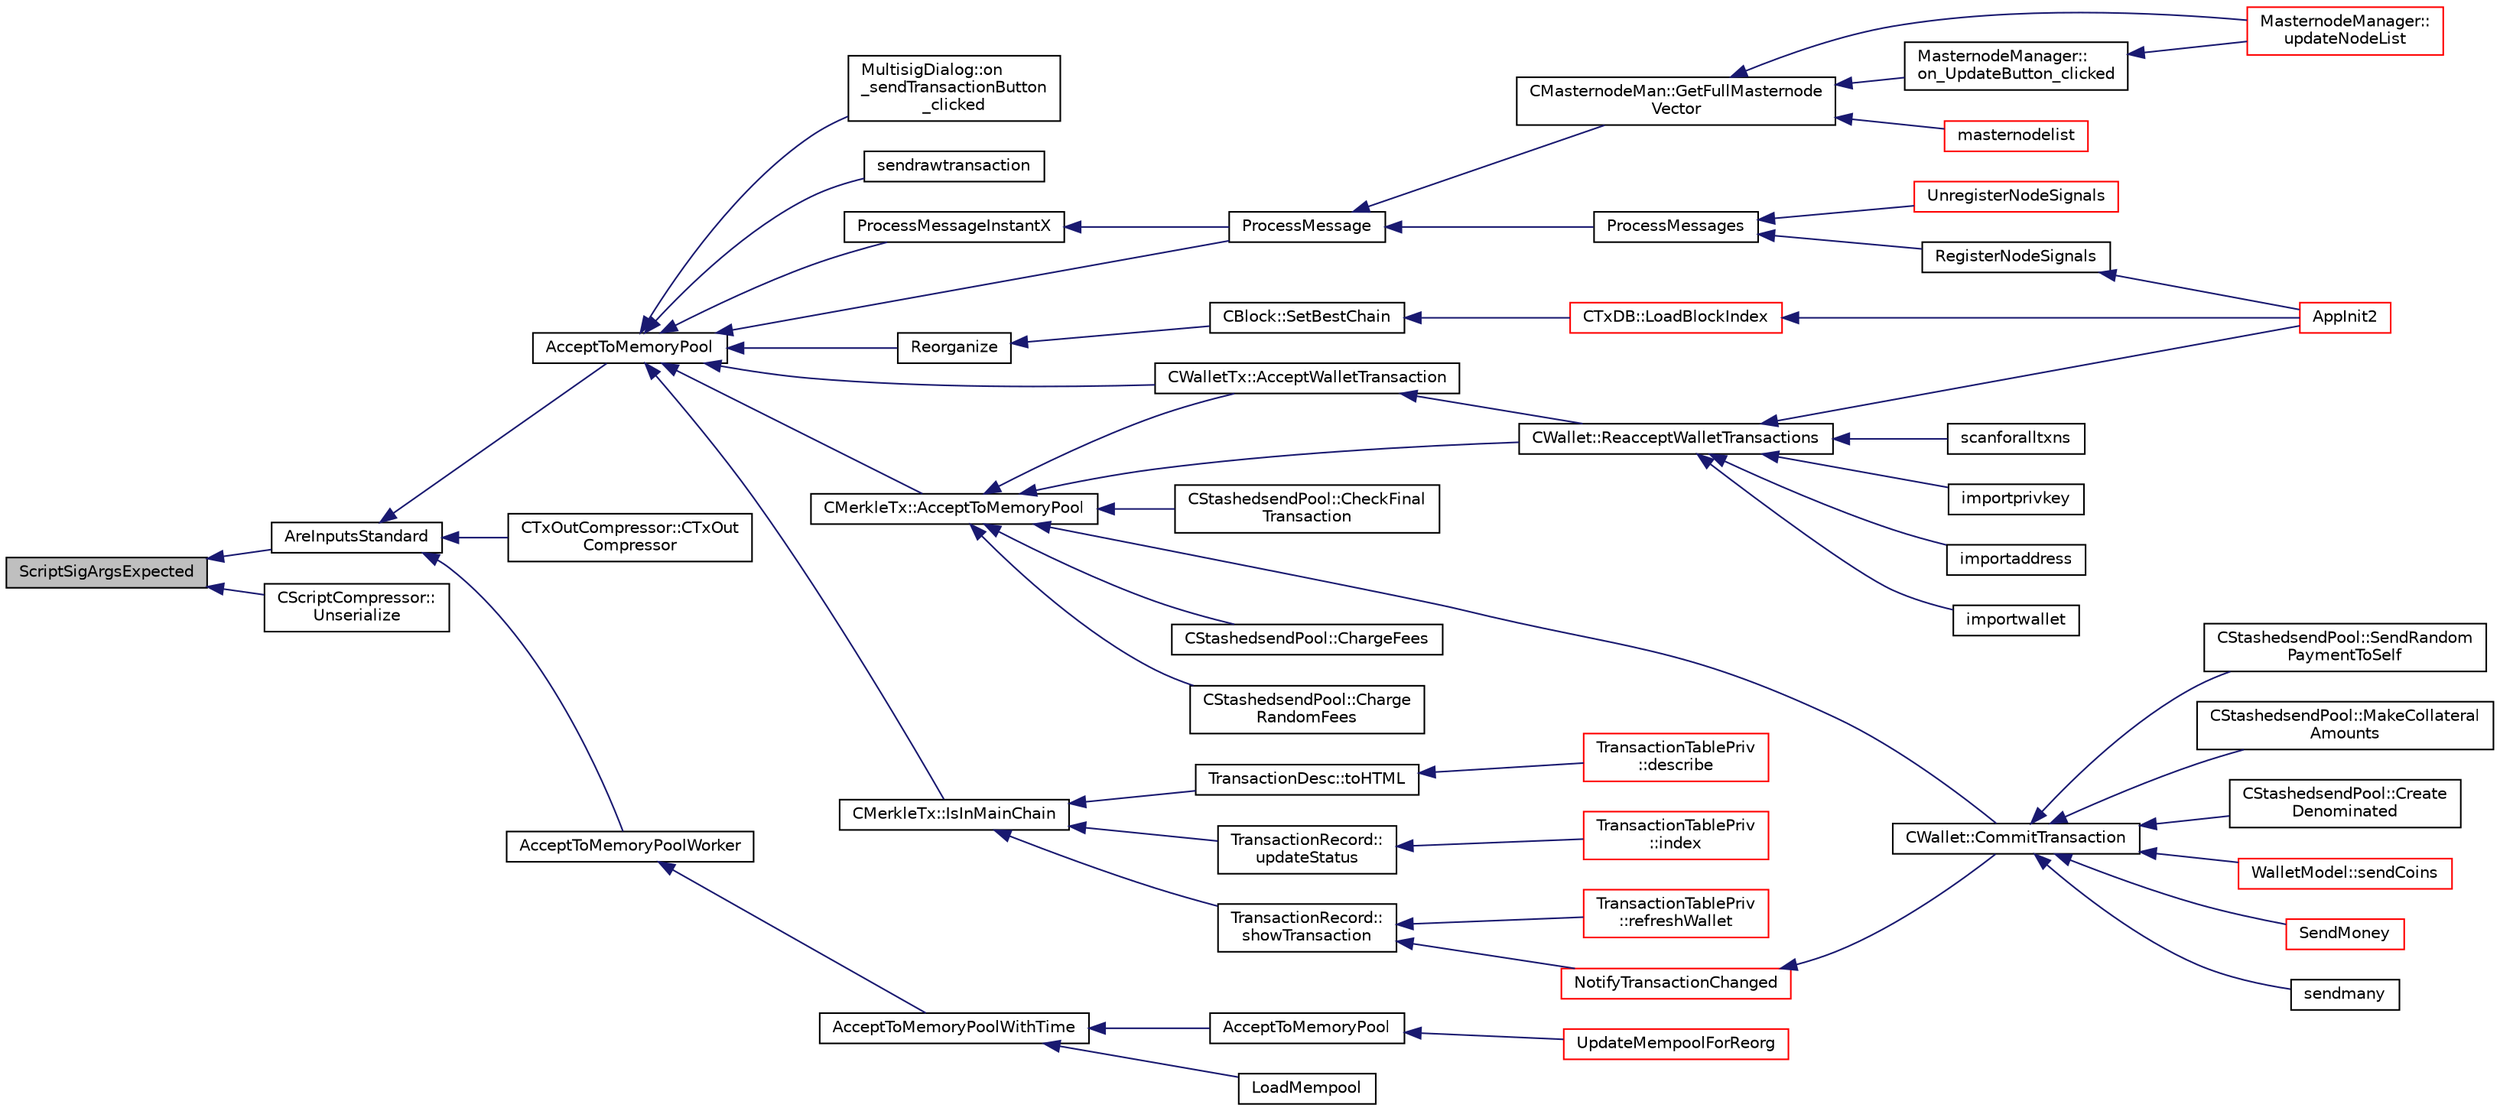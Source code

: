 digraph "ScriptSigArgsExpected"
{
  edge [fontname="Helvetica",fontsize="10",labelfontname="Helvetica",labelfontsize="10"];
  node [fontname="Helvetica",fontsize="10",shape=record];
  rankdir="LR";
  Node3069 [label="ScriptSigArgsExpected",height=0.2,width=0.4,color="black", fillcolor="grey75", style="filled", fontcolor="black"];
  Node3069 -> Node3070 [dir="back",color="midnightblue",fontsize="10",style="solid",fontname="Helvetica"];
  Node3070 [label="AreInputsStandard",height=0.2,width=0.4,color="black", fillcolor="white", style="filled",URL="$d4/dbf/main_8h.html#a29901e539b487e09c90ff90c7560bd9d",tooltip="Check for standard transaction types. "];
  Node3070 -> Node3071 [dir="back",color="midnightblue",fontsize="10",style="solid",fontname="Helvetica"];
  Node3071 [label="AcceptToMemoryPool",height=0.2,width=0.4,color="black", fillcolor="white", style="filled",URL="$d4/dbf/main_8h.html#addea0e425b693b4c1be712c3ead94568",tooltip="(try to) add transaction to memory pool "];
  Node3071 -> Node3072 [dir="back",color="midnightblue",fontsize="10",style="solid",fontname="Helvetica"];
  Node3072 [label="ProcessMessageInstantX",height=0.2,width=0.4,color="black", fillcolor="white", style="filled",URL="$d6/d5f/instantx_8h.html#aa516cb499ead2691d8ab216a499db5d0"];
  Node3072 -> Node3073 [dir="back",color="midnightblue",fontsize="10",style="solid",fontname="Helvetica"];
  Node3073 [label="ProcessMessage",height=0.2,width=0.4,color="black", fillcolor="white", style="filled",URL="$df/d0a/main_8cpp.html#a8ba92b1a4bce3c835e887a9073d17d8e"];
  Node3073 -> Node3074 [dir="back",color="midnightblue",fontsize="10",style="solid",fontname="Helvetica"];
  Node3074 [label="ProcessMessages",height=0.2,width=0.4,color="black", fillcolor="white", style="filled",URL="$d4/dbf/main_8h.html#a196f9318f02448b85b28d612698934fd"];
  Node3074 -> Node3075 [dir="back",color="midnightblue",fontsize="10",style="solid",fontname="Helvetica"];
  Node3075 [label="RegisterNodeSignals",height=0.2,width=0.4,color="black", fillcolor="white", style="filled",URL="$d4/dbf/main_8h.html#ab02615ff65f91d69f8d786ec900baa8a",tooltip="Register with a network node to receive its signals. "];
  Node3075 -> Node3076 [dir="back",color="midnightblue",fontsize="10",style="solid",fontname="Helvetica"];
  Node3076 [label="AppInit2",height=0.2,width=0.4,color="red", fillcolor="white", style="filled",URL="$d8/dc0/init_8h.html#a1a4c1bfbf6ba1db77e988b89b9cadfd3",tooltip="Initialize ion. "];
  Node3074 -> Node3080 [dir="back",color="midnightblue",fontsize="10",style="solid",fontname="Helvetica"];
  Node3080 [label="UnregisterNodeSignals",height=0.2,width=0.4,color="red", fillcolor="white", style="filled",URL="$d4/dbf/main_8h.html#a3ef0cc6e9d9d6435ee2a5569244d6ebd",tooltip="Unregister a network node. "];
  Node3073 -> Node3082 [dir="back",color="midnightblue",fontsize="10",style="solid",fontname="Helvetica"];
  Node3082 [label="CMasternodeMan::GetFullMasternode\lVector",height=0.2,width=0.4,color="black", fillcolor="white", style="filled",URL="$dc/d6b/class_c_masternode_man.html#ab39e213a7601e1bef2eba1d5d63206f5"];
  Node3082 -> Node3083 [dir="back",color="midnightblue",fontsize="10",style="solid",fontname="Helvetica"];
  Node3083 [label="MasternodeManager::\lupdateNodeList",height=0.2,width=0.4,color="red", fillcolor="white", style="filled",URL="$d9/d70/class_masternode_manager.html#a5485a8bd6ccf673027165cc1207dfae9"];
  Node3082 -> Node3085 [dir="back",color="midnightblue",fontsize="10",style="solid",fontname="Helvetica"];
  Node3085 [label="MasternodeManager::\lon_UpdateButton_clicked",height=0.2,width=0.4,color="black", fillcolor="white", style="filled",URL="$d9/d70/class_masternode_manager.html#ae8d07b4d869e3eb09fe1be445eff0430"];
  Node3085 -> Node3083 [dir="back",color="midnightblue",fontsize="10",style="solid",fontname="Helvetica"];
  Node3082 -> Node3086 [dir="back",color="midnightblue",fontsize="10",style="solid",fontname="Helvetica"];
  Node3086 [label="masternodelist",height=0.2,width=0.4,color="red", fillcolor="white", style="filled",URL="$d5/d6b/rpcstashedsend_8cpp.html#a3a7ed7e37f21eb2912afc6e776f7236c"];
  Node3071 -> Node3088 [dir="back",color="midnightblue",fontsize="10",style="solid",fontname="Helvetica"];
  Node3088 [label="CMerkleTx::AcceptToMemoryPool",height=0.2,width=0.4,color="black", fillcolor="white", style="filled",URL="$d1/dff/class_c_merkle_tx.html#a61126e811a53b941b3efdf5a4e83db90"];
  Node3088 -> Node3089 [dir="back",color="midnightblue",fontsize="10",style="solid",fontname="Helvetica"];
  Node3089 [label="CWalletTx::AcceptWalletTransaction",height=0.2,width=0.4,color="black", fillcolor="white", style="filled",URL="$d6/d53/class_c_wallet_tx.html#af6d1a5a731bb69e1d94de84eb6fd15a5"];
  Node3089 -> Node3090 [dir="back",color="midnightblue",fontsize="10",style="solid",fontname="Helvetica"];
  Node3090 [label="CWallet::ReacceptWalletTransactions",height=0.2,width=0.4,color="black", fillcolor="white", style="filled",URL="$d2/de5/class_c_wallet.html#a796c23450c8482e10e0c75ae5c1fa8ed"];
  Node3090 -> Node3076 [dir="back",color="midnightblue",fontsize="10",style="solid",fontname="Helvetica"];
  Node3090 -> Node3091 [dir="back",color="midnightblue",fontsize="10",style="solid",fontname="Helvetica"];
  Node3091 [label="importprivkey",height=0.2,width=0.4,color="black", fillcolor="white", style="filled",URL="$dc/dbf/rpcdump_8cpp.html#a3a6fdb974fce01220a895393d444e981"];
  Node3090 -> Node3092 [dir="back",color="midnightblue",fontsize="10",style="solid",fontname="Helvetica"];
  Node3092 [label="importaddress",height=0.2,width=0.4,color="black", fillcolor="white", style="filled",URL="$dc/dbf/rpcdump_8cpp.html#a457bc572859c8265c72a0afd1a6db56c"];
  Node3090 -> Node3093 [dir="back",color="midnightblue",fontsize="10",style="solid",fontname="Helvetica"];
  Node3093 [label="importwallet",height=0.2,width=0.4,color="black", fillcolor="white", style="filled",URL="$dc/dbf/rpcdump_8cpp.html#a2566d5c9dd1938b74e70398cdb3ac5c1"];
  Node3090 -> Node3094 [dir="back",color="midnightblue",fontsize="10",style="solid",fontname="Helvetica"];
  Node3094 [label="scanforalltxns",height=0.2,width=0.4,color="black", fillcolor="white", style="filled",URL="$df/d1d/rpcwallet_8cpp.html#a798669ad37caa71ddd18f73bc5aa5841"];
  Node3088 -> Node3095 [dir="back",color="midnightblue",fontsize="10",style="solid",fontname="Helvetica"];
  Node3095 [label="CStashedsendPool::CheckFinal\lTransaction",height=0.2,width=0.4,color="black", fillcolor="white", style="filled",URL="$dd/d8a/class_c_stashedsend_pool.html#aba122588a53a90150595bc4279beb67c"];
  Node3088 -> Node3096 [dir="back",color="midnightblue",fontsize="10",style="solid",fontname="Helvetica"];
  Node3096 [label="CStashedsendPool::ChargeFees",height=0.2,width=0.4,color="black", fillcolor="white", style="filled",URL="$dd/d8a/class_c_stashedsend_pool.html#acd76c93879dbcbdda4ca0a253f0d9c68",tooltip="Charge fees to bad actors (Charge clients a fee if they&#39;re abusive) "];
  Node3088 -> Node3097 [dir="back",color="midnightblue",fontsize="10",style="solid",fontname="Helvetica"];
  Node3097 [label="CStashedsendPool::Charge\lRandomFees",height=0.2,width=0.4,color="black", fillcolor="white", style="filled",URL="$dd/d8a/class_c_stashedsend_pool.html#abcf715f6e5e01039218bf4881fffc3fe",tooltip="Rarely charge fees to pay miners. "];
  Node3088 -> Node3090 [dir="back",color="midnightblue",fontsize="10",style="solid",fontname="Helvetica"];
  Node3088 -> Node3098 [dir="back",color="midnightblue",fontsize="10",style="solid",fontname="Helvetica"];
  Node3098 [label="CWallet::CommitTransaction",height=0.2,width=0.4,color="black", fillcolor="white", style="filled",URL="$d2/de5/class_c_wallet.html#aa13fbeaebd271f910a54cc5b82d73fde"];
  Node3098 -> Node3099 [dir="back",color="midnightblue",fontsize="10",style="solid",fontname="Helvetica"];
  Node3099 [label="WalletModel::sendCoins",height=0.2,width=0.4,color="red", fillcolor="white", style="filled",URL="$d4/d27/class_wallet_model.html#a053fb3ff2b8b0347f83e6bb591126746"];
  Node3098 -> Node3102 [dir="back",color="midnightblue",fontsize="10",style="solid",fontname="Helvetica"];
  Node3102 [label="SendMoney",height=0.2,width=0.4,color="red", fillcolor="white", style="filled",URL="$d5/d6b/rpcstashedsend_8cpp.html#a49669702f73a24c1d1dc5a08d7c0785f"];
  Node3098 -> Node3111 [dir="back",color="midnightblue",fontsize="10",style="solid",fontname="Helvetica"];
  Node3111 [label="sendmany",height=0.2,width=0.4,color="black", fillcolor="white", style="filled",URL="$df/d1d/rpcwallet_8cpp.html#adeb5f23f20fb4e589dab23cadf75c92d"];
  Node3098 -> Node3112 [dir="back",color="midnightblue",fontsize="10",style="solid",fontname="Helvetica"];
  Node3112 [label="CStashedsendPool::SendRandom\lPaymentToSelf",height=0.2,width=0.4,color="black", fillcolor="white", style="filled",URL="$dd/d8a/class_c_stashedsend_pool.html#acd9417cd11b55cbec6a04a41fbbba939",tooltip="Used for liquidity providers. "];
  Node3098 -> Node3113 [dir="back",color="midnightblue",fontsize="10",style="solid",fontname="Helvetica"];
  Node3113 [label="CStashedsendPool::MakeCollateral\lAmounts",height=0.2,width=0.4,color="black", fillcolor="white", style="filled",URL="$dd/d8a/class_c_stashedsend_pool.html#af475cbfebb9c64e9e7b831f2415d921c",tooltip="Split up large inputs or make fee sized inputs. "];
  Node3098 -> Node3114 [dir="back",color="midnightblue",fontsize="10",style="solid",fontname="Helvetica"];
  Node3114 [label="CStashedsendPool::Create\lDenominated",height=0.2,width=0.4,color="black", fillcolor="white", style="filled",URL="$dd/d8a/class_c_stashedsend_pool.html#a02b3808e3653ed966b4c60874a137490"];
  Node3071 -> Node3089 [dir="back",color="midnightblue",fontsize="10",style="solid",fontname="Helvetica"];
  Node3071 -> Node3115 [dir="back",color="midnightblue",fontsize="10",style="solid",fontname="Helvetica"];
  Node3115 [label="Reorganize",height=0.2,width=0.4,color="black", fillcolor="white", style="filled",URL="$df/d0a/main_8cpp.html#ad8e09920f5a3ce2670c5efa26ef65227"];
  Node3115 -> Node3116 [dir="back",color="midnightblue",fontsize="10",style="solid",fontname="Helvetica"];
  Node3116 [label="CBlock::SetBestChain",height=0.2,width=0.4,color="black", fillcolor="white", style="filled",URL="$d3/d51/class_c_block.html#a6e308b2d75d1cfc4a75eda36feb60ca1"];
  Node3116 -> Node3117 [dir="back",color="midnightblue",fontsize="10",style="solid",fontname="Helvetica"];
  Node3117 [label="CTxDB::LoadBlockIndex",height=0.2,width=0.4,color="red", fillcolor="white", style="filled",URL="$d9/d8d/class_c_tx_d_b.html#abcb9df0821d996f811f6604b452a26a0"];
  Node3117 -> Node3076 [dir="back",color="midnightblue",fontsize="10",style="solid",fontname="Helvetica"];
  Node3071 -> Node3073 [dir="back",color="midnightblue",fontsize="10",style="solid",fontname="Helvetica"];
  Node3071 -> Node3120 [dir="back",color="midnightblue",fontsize="10",style="solid",fontname="Helvetica"];
  Node3120 [label="CMerkleTx::IsInMainChain",height=0.2,width=0.4,color="black", fillcolor="white", style="filled",URL="$d1/dff/class_c_merkle_tx.html#ad4b3623fabf1924dba2a7694e3418e1e"];
  Node3120 -> Node3121 [dir="back",color="midnightblue",fontsize="10",style="solid",fontname="Helvetica"];
  Node3121 [label="TransactionDesc::toHTML",height=0.2,width=0.4,color="black", fillcolor="white", style="filled",URL="$d4/da9/class_transaction_desc.html#ab7c9dbb2048aae121dd9d75df86e64f4"];
  Node3121 -> Node3122 [dir="back",color="midnightblue",fontsize="10",style="solid",fontname="Helvetica"];
  Node3122 [label="TransactionTablePriv\l::describe",height=0.2,width=0.4,color="red", fillcolor="white", style="filled",URL="$d2/ddb/class_transaction_table_priv.html#ab08d44e16bf6dd95b5b83959b3013780"];
  Node3120 -> Node3132 [dir="back",color="midnightblue",fontsize="10",style="solid",fontname="Helvetica"];
  Node3132 [label="TransactionRecord::\lshowTransaction",height=0.2,width=0.4,color="black", fillcolor="white", style="filled",URL="$d1/da7/class_transaction_record.html#a5ad1d1af4bec5b15a624b7a451e8cdbf",tooltip="Decompose CWallet transaction to model transaction records. "];
  Node3132 -> Node3133 [dir="back",color="midnightblue",fontsize="10",style="solid",fontname="Helvetica"];
  Node3133 [label="TransactionTablePriv\l::refreshWallet",height=0.2,width=0.4,color="red", fillcolor="white", style="filled",URL="$d2/ddb/class_transaction_table_priv.html#a1f81da5d7cfb2aac03a5e18e6bc91792"];
  Node3132 -> Node3134 [dir="back",color="midnightblue",fontsize="10",style="solid",fontname="Helvetica"];
  Node3134 [label="NotifyTransactionChanged",height=0.2,width=0.4,color="red", fillcolor="white", style="filled",URL="$d7/d6a/transactiontablemodel_8cpp.html#a07e9dfe08b758569cb80c2558979c164"];
  Node3134 -> Node3098 [dir="back",color="midnightblue",fontsize="10",style="solid",fontname="Helvetica"];
  Node3120 -> Node3144 [dir="back",color="midnightblue",fontsize="10",style="solid",fontname="Helvetica"];
  Node3144 [label="TransactionRecord::\lupdateStatus",height=0.2,width=0.4,color="black", fillcolor="white", style="filled",URL="$d1/da7/class_transaction_record.html#a9b643dd885a790ae511705a1446556be",tooltip="Update status from core wallet tx. "];
  Node3144 -> Node3145 [dir="back",color="midnightblue",fontsize="10",style="solid",fontname="Helvetica"];
  Node3145 [label="TransactionTablePriv\l::index",height=0.2,width=0.4,color="red", fillcolor="white", style="filled",URL="$d2/ddb/class_transaction_table_priv.html#ac692aa6aa7820e80accc971c70e0fae5"];
  Node3071 -> Node3151 [dir="back",color="midnightblue",fontsize="10",style="solid",fontname="Helvetica"];
  Node3151 [label="MultisigDialog::on\l_sendTransactionButton\l_clicked",height=0.2,width=0.4,color="black", fillcolor="white", style="filled",URL="$d4/df4/class_multisig_dialog.html#a71fcf325cb0cde9223eefc62b3b7634b"];
  Node3071 -> Node3152 [dir="back",color="midnightblue",fontsize="10",style="solid",fontname="Helvetica"];
  Node3152 [label="sendrawtransaction",height=0.2,width=0.4,color="black", fillcolor="white", style="filled",URL="$dc/da8/rpcrawtransaction_8cpp.html#ad5aad44f890060f42efb49acf349511e"];
  Node3070 -> Node3153 [dir="back",color="midnightblue",fontsize="10",style="solid",fontname="Helvetica"];
  Node3153 [label="CTxOutCompressor::CTxOut\lCompressor",height=0.2,width=0.4,color="black", fillcolor="white", style="filled",URL="$d9/d8d/class_c_tx_out_compressor.html#a38ef1033989cd003de65598620d15cea"];
  Node3070 -> Node3154 [dir="back",color="midnightblue",fontsize="10",style="solid",fontname="Helvetica"];
  Node3154 [label="AcceptToMemoryPoolWorker",height=0.2,width=0.4,color="black", fillcolor="white", style="filled",URL="$dd/d7d/validation_8cpp.html#a274b0623037c72315662a07ecf760176"];
  Node3154 -> Node3155 [dir="back",color="midnightblue",fontsize="10",style="solid",fontname="Helvetica"];
  Node3155 [label="AcceptToMemoryPoolWithTime",height=0.2,width=0.4,color="black", fillcolor="white", style="filled",URL="$dd/d7d/validation_8cpp.html#a7e5d2eb678cdda338b2dc803a2d4999f",tooltip="(try to) add transaction to memory pool with a specified acceptance time "];
  Node3155 -> Node3156 [dir="back",color="midnightblue",fontsize="10",style="solid",fontname="Helvetica"];
  Node3156 [label="AcceptToMemoryPool",height=0.2,width=0.4,color="black", fillcolor="white", style="filled",URL="$db/d38/validation_8h.html#a25cdf856fb2107e0e96fd6bf4c0619cb",tooltip="(try to) add transaction to memory pool plTxnReplaced will be appended to with all transactions repla..."];
  Node3156 -> Node3157 [dir="back",color="midnightblue",fontsize="10",style="solid",fontname="Helvetica"];
  Node3157 [label="UpdateMempoolForReorg",height=0.2,width=0.4,color="red", fillcolor="white", style="filled",URL="$dd/d7d/validation_8cpp.html#aaa1204b724d7b62f09ef22df4c6a592d"];
  Node3155 -> Node3164 [dir="back",color="midnightblue",fontsize="10",style="solid",fontname="Helvetica"];
  Node3164 [label="LoadMempool",height=0.2,width=0.4,color="black", fillcolor="white", style="filled",URL="$db/d38/validation_8h.html#adea951730b49ef41e5390df5be8d3f1b",tooltip="Load the mempool from disk. "];
  Node3069 -> Node3165 [dir="back",color="midnightblue",fontsize="10",style="solid",fontname="Helvetica"];
  Node3165 [label="CScriptCompressor::\lUnserialize",height=0.2,width=0.4,color="black", fillcolor="white", style="filled",URL="$d3/dfb/class_c_script_compressor.html#a016fa6e3d2735d95fcf773271da073d5"];
}
